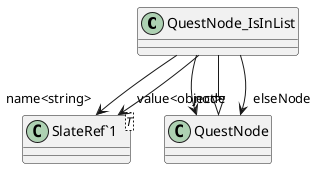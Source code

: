 @startuml
class QuestNode_IsInList {
}
class "SlateRef`1"<T> {
}
QuestNode <|-- QuestNode_IsInList
QuestNode_IsInList --> "name<string>" "SlateRef`1"
QuestNode_IsInList --> "value<object>" "SlateRef`1"
QuestNode_IsInList --> "node" QuestNode
QuestNode_IsInList --> "elseNode" QuestNode
@enduml
